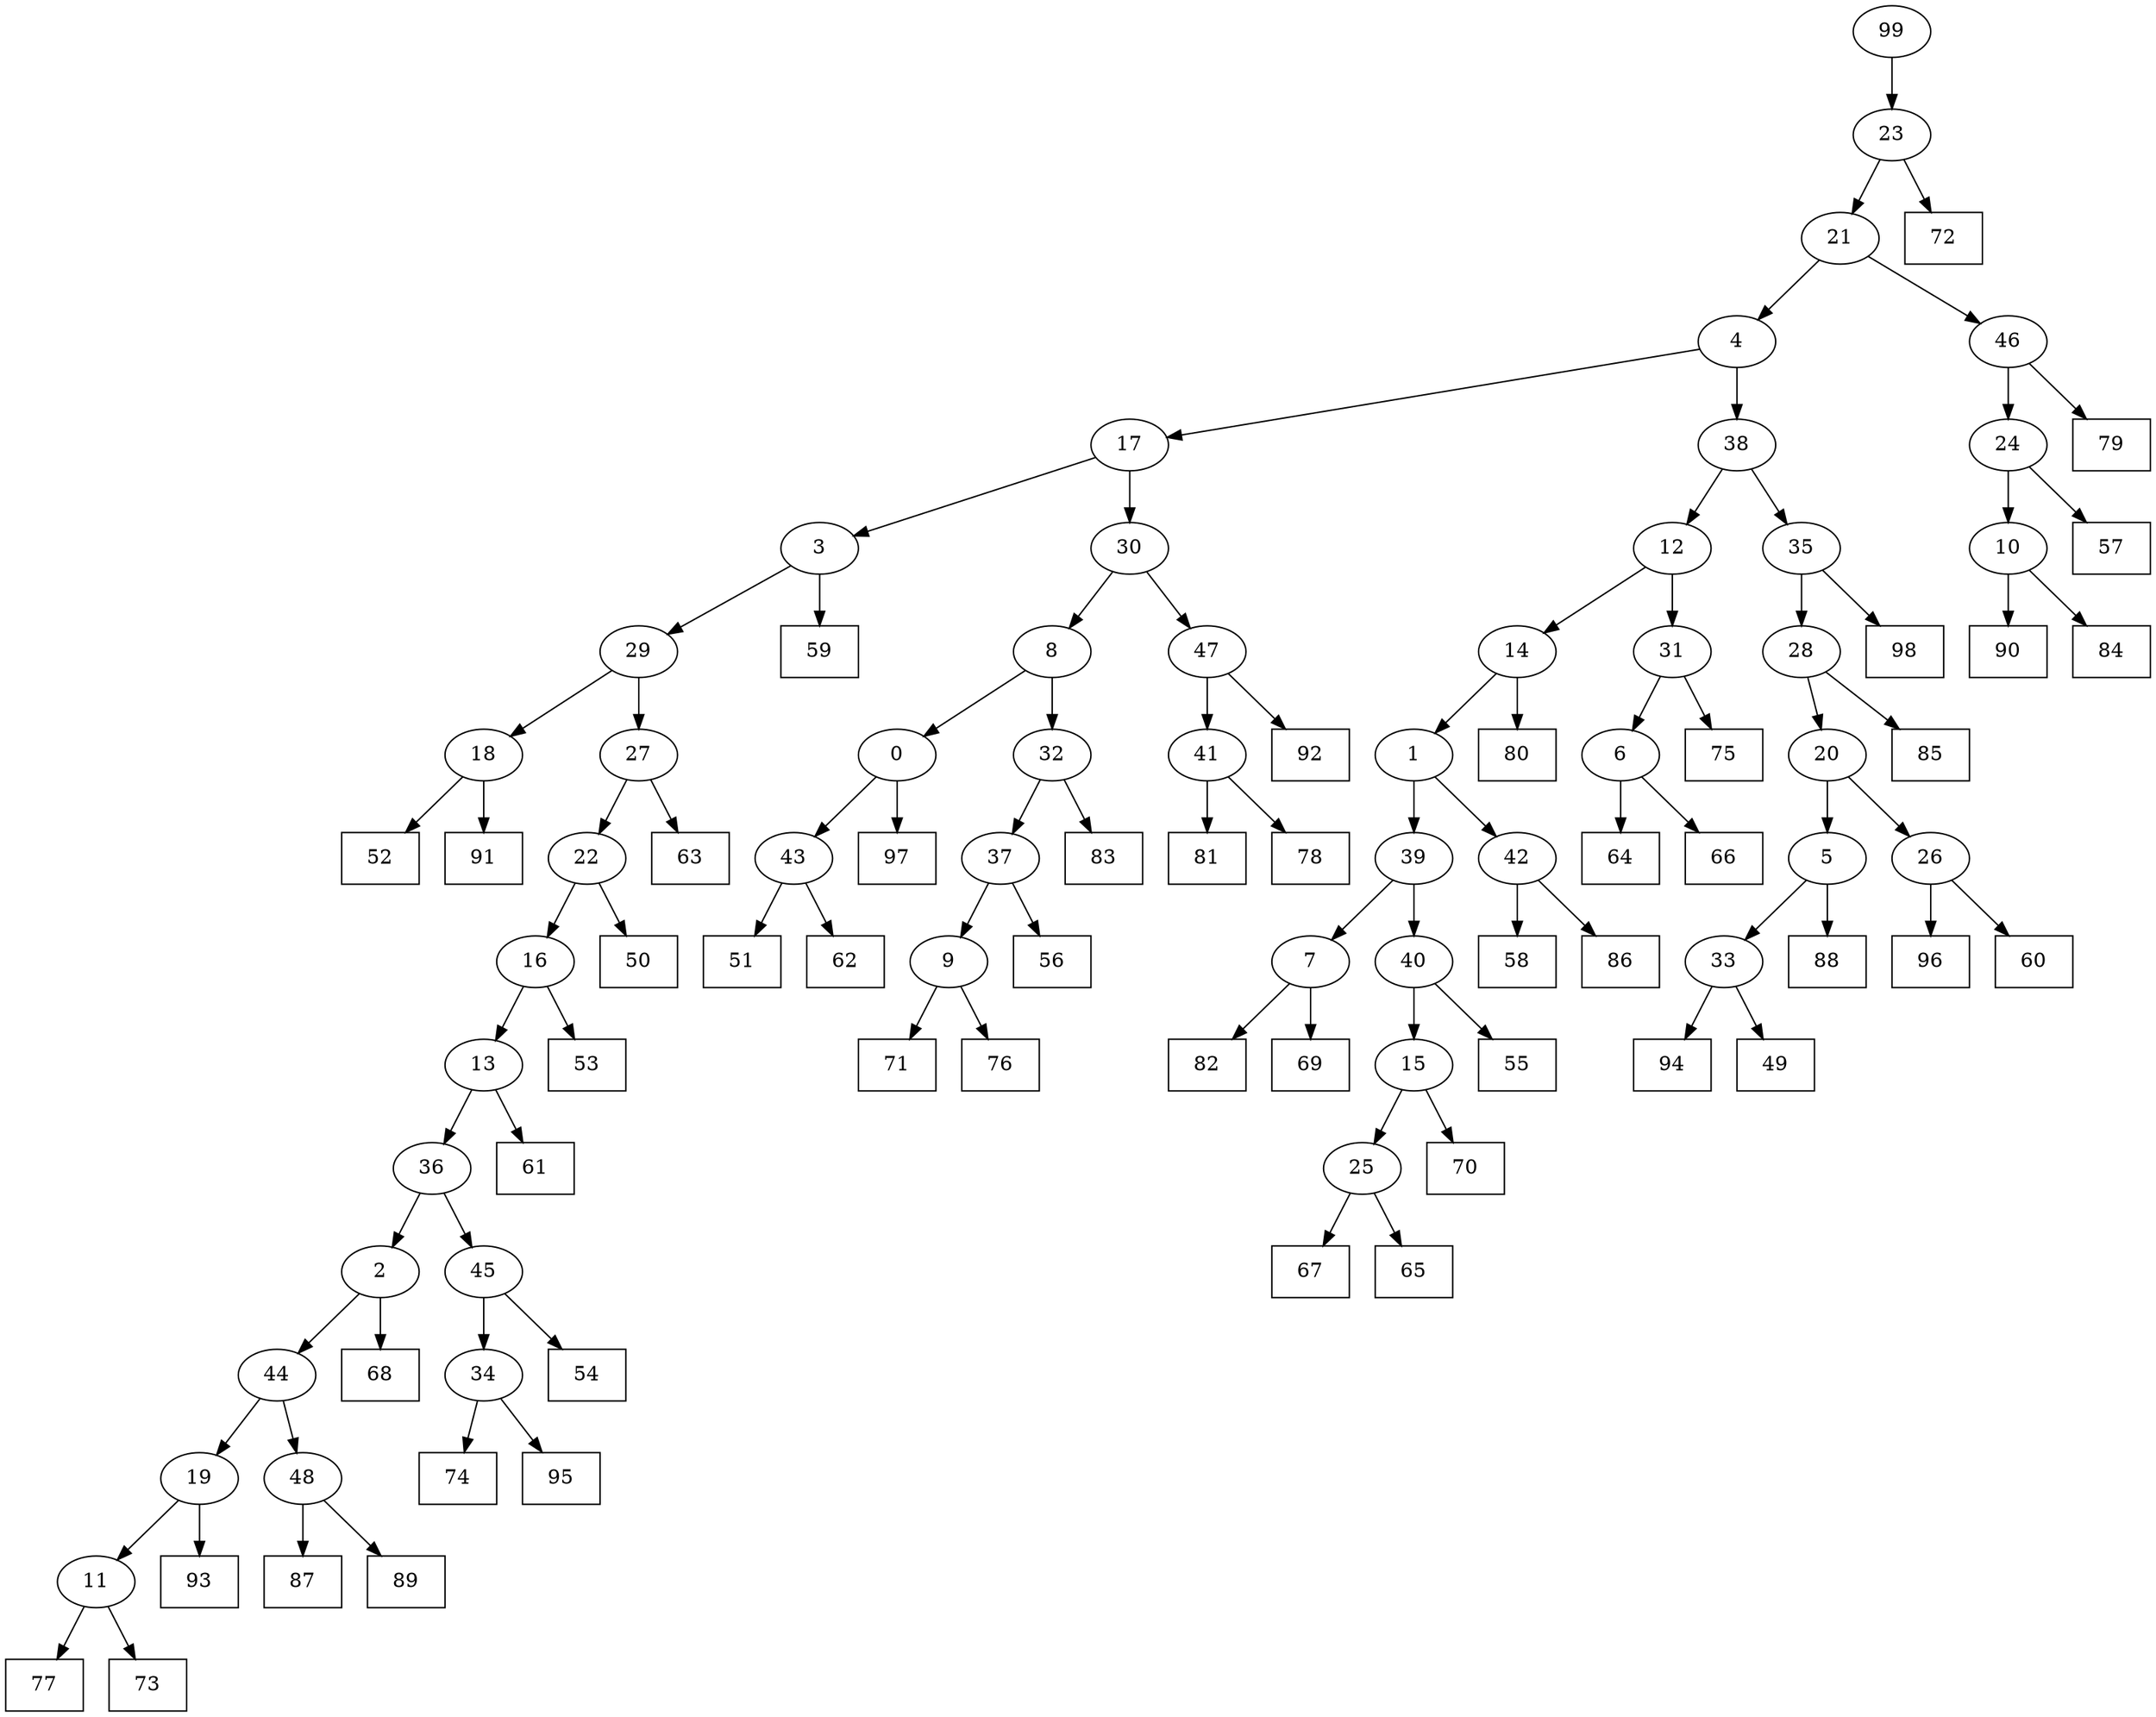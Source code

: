 digraph G {
0[label="0"];
1[label="1"];
2[label="2"];
3[label="3"];
4[label="4"];
5[label="5"];
6[label="6"];
7[label="7"];
8[label="8"];
9[label="9"];
10[label="10"];
11[label="11"];
12[label="12"];
13[label="13"];
14[label="14"];
15[label="15"];
16[label="16"];
17[label="17"];
18[label="18"];
19[label="19"];
20[label="20"];
21[label="21"];
22[label="22"];
23[label="23"];
24[label="24"];
25[label="25"];
26[label="26"];
27[label="27"];
28[label="28"];
29[label="29"];
30[label="30"];
31[label="31"];
32[label="32"];
33[label="33"];
34[label="34"];
35[label="35"];
36[label="36"];
37[label="37"];
38[label="38"];
39[label="39"];
40[label="40"];
41[label="41"];
42[label="42"];
43[label="43"];
44[label="44"];
45[label="45"];
46[label="46"];
47[label="47"];
48[label="48"];
49[shape=box,label="56"];
50[shape=box,label="94"];
51[shape=box,label="72"];
52[shape=box,label="83"];
53[shape=box,label="75"];
54[shape=box,label="90"];
55[shape=box,label="97"];
56[shape=box,label="61"];
57[shape=box,label="87"];
58[shape=box,label="85"];
59[shape=box,label="50"];
60[shape=box,label="52"];
61[shape=box,label="51"];
62[shape=box,label="58"];
63[shape=box,label="96"];
64[shape=box,label="77"];
65[shape=box,label="64"];
66[shape=box,label="86"];
67[shape=box,label="66"];
68[shape=box,label="63"];
69[shape=box,label="53"];
70[shape=box,label="57"];
71[shape=box,label="93"];
72[shape=box,label="92"];
73[shape=box,label="67"];
74[shape=box,label="59"];
75[shape=box,label="70"];
76[shape=box,label="74"];
77[shape=box,label="60"];
78[shape=box,label="49"];
79[shape=box,label="89"];
80[shape=box,label="82"];
81[shape=box,label="69"];
82[shape=box,label="65"];
83[shape=box,label="81"];
84[shape=box,label="55"];
85[shape=box,label="54"];
86[shape=box,label="98"];
87[shape=box,label="71"];
88[shape=box,label="78"];
89[shape=box,label="84"];
90[shape=box,label="76"];
91[shape=box,label="73"];
92[shape=box,label="91"];
93[shape=box,label="80"];
94[shape=box,label="68"];
95[shape=box,label="62"];
96[shape=box,label="95"];
97[shape=box,label="88"];
98[shape=box,label="79"];
99[label="99"];
43->95 ;
19->71 ;
48->79 ;
37->49 ;
41->88 ;
47->72 ;
9->87 ;
34->96 ;
28->58 ;
5->97 ;
3->74 ;
13->36 ;
25->73 ;
26->77 ;
8->0 ;
42->66 ;
21->4 ;
23->51 ;
0->43 ;
23->21 ;
15->25 ;
0->55 ;
4->38 ;
36->45 ;
11->64 ;
99->23 ;
18->60 ;
45->85 ;
18->92 ;
34->76 ;
16->13 ;
36->2 ;
6->65 ;
15->75 ;
31->53 ;
30->47 ;
47->41 ;
30->8 ;
14->93 ;
33->50 ;
32->52 ;
10->54 ;
8->32 ;
45->34 ;
21->46 ;
46->98 ;
16->69 ;
22->16 ;
14->1 ;
1->39 ;
2->94 ;
2->44 ;
43->61 ;
17->30 ;
31->6 ;
6->67 ;
33->78 ;
44->48 ;
48->57 ;
32->37 ;
44->19 ;
19->11 ;
3->29 ;
46->24 ;
24->70 ;
12->31 ;
29->18 ;
27->68 ;
38->12 ;
12->14 ;
7->80 ;
26->63 ;
35->86 ;
22->59 ;
10->89 ;
39->7 ;
7->81 ;
13->56 ;
4->17 ;
17->3 ;
38->35 ;
1->42 ;
42->62 ;
25->82 ;
37->9 ;
9->90 ;
41->83 ;
5->33 ;
24->10 ;
20->5 ;
35->28 ;
39->40 ;
40->84 ;
11->91 ;
28->20 ;
20->26 ;
40->15 ;
29->27 ;
27->22 ;
}
